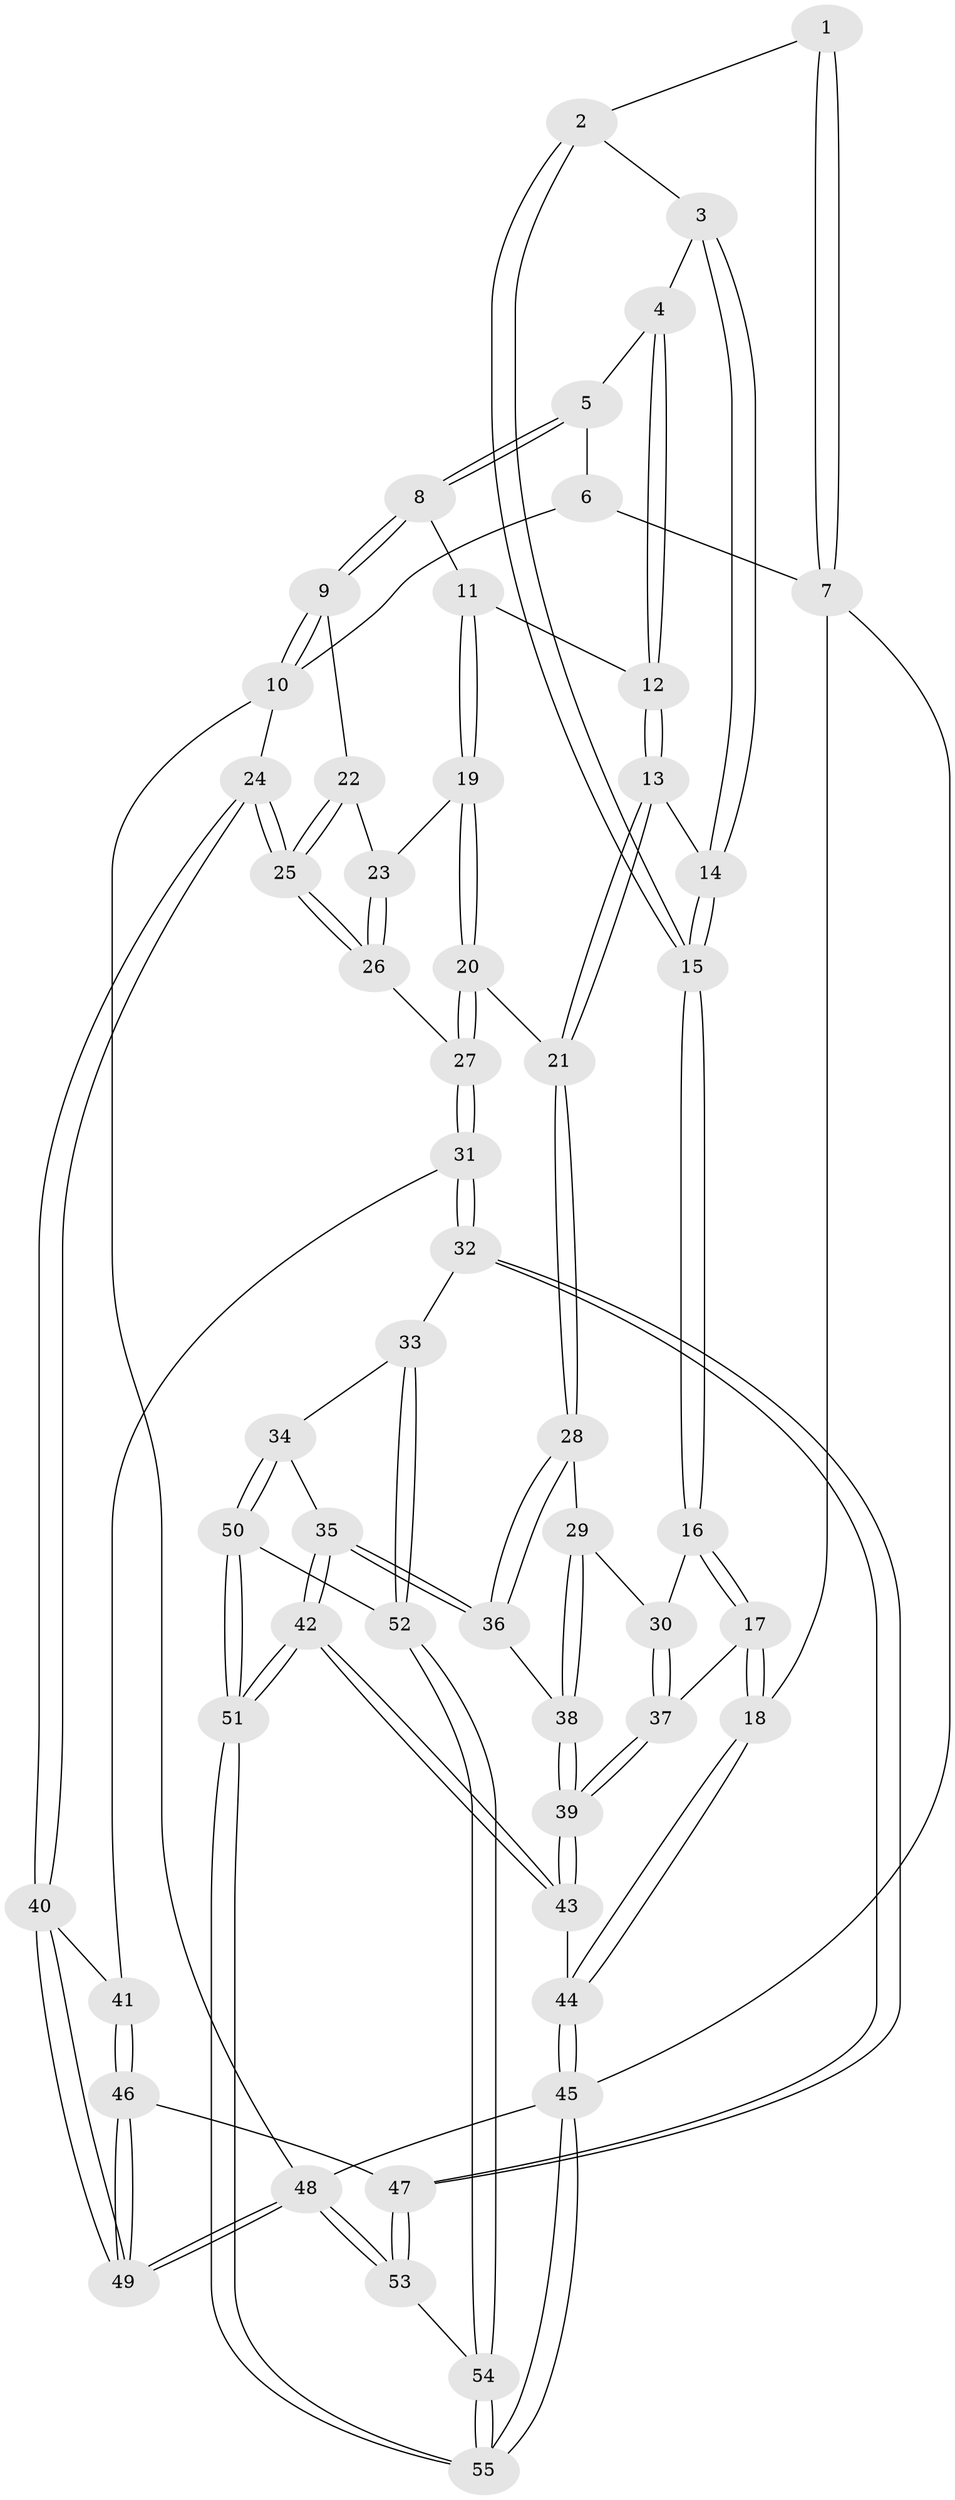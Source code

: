 // coarse degree distribution, {4: 0.36363636363636365, 3: 0.21212121212121213, 5: 0.2727272727272727, 6: 0.15151515151515152}
// Generated by graph-tools (version 1.1) at 2025/24/03/03/25 07:24:33]
// undirected, 55 vertices, 134 edges
graph export_dot {
graph [start="1"]
  node [color=gray90,style=filled];
  1 [pos="+0.23908209170922995+0"];
  2 [pos="+0.3297205156525282+0.12519282194442308"];
  3 [pos="+0.5771871134000446+0.036438849035076916"];
  4 [pos="+0.6220963924530186+0"];
  5 [pos="+0.681942452445731+0"];
  6 [pos="+0.189995997172317+0"];
  7 [pos="+0+0.33996553062509255"];
  8 [pos="+0.945961431655112+0"];
  9 [pos="+1+0"];
  10 [pos="+1+0"];
  11 [pos="+0.7935107609690577+0.205489469554588"];
  12 [pos="+0.686161776133621+0.19378396282912708"];
  13 [pos="+0.608320446167428+0.2876740521089236"];
  14 [pos="+0.5423985469090534+0.23527539967568203"];
  15 [pos="+0.3202237675691917+0.25385762719619565"];
  16 [pos="+0.28639409607760163+0.3104015435232876"];
  17 [pos="+0.2784621555508317+0.31415790280753336"];
  18 [pos="+0.011172878122683987+0.4112453372555672"];
  19 [pos="+0.817949227317232+0.2858495899764635"];
  20 [pos="+0.7581823706453139+0.36827877773831436"];
  21 [pos="+0.6364547592271649+0.36902161901198965"];
  22 [pos="+0.9216683133537061+0.2696184523607859"];
  23 [pos="+0.865134800891894+0.2867351747180592"];
  24 [pos="+1+0.5141024677931387"];
  25 [pos="+1+0.49465728371365636"];
  26 [pos="+0.964688968715298+0.47094802776025085"];
  27 [pos="+0.8357509686759397+0.4816144274356813"];
  28 [pos="+0.5802789299371447+0.4459872687612907"];
  29 [pos="+0.42770447193692124+0.4159071747484773"];
  30 [pos="+0.40834537705697116+0.40617445149354425"];
  31 [pos="+0.740919605931534+0.6569717456633806"];
  32 [pos="+0.7163257537709558+0.6682693686762626"];
  33 [pos="+0.6987738157459528+0.6719224702953519"];
  34 [pos="+0.6920115749664266+0.6692670777239279"];
  35 [pos="+0.6416742020140959+0.6274784760923912"];
  36 [pos="+0.5962966314954804+0.5425935449140488"];
  37 [pos="+0.3556788511293224+0.6017831047845886"];
  38 [pos="+0.4333840544048734+0.5767125089544408"];
  39 [pos="+0.3543594156421467+0.653297955874266"];
  40 [pos="+1+0.559705099465735"];
  41 [pos="+0.8401295457947714+0.6770411024597047"];
  42 [pos="+0.33325172426276783+0.7178627572539815"];
  43 [pos="+0.32832956636340566+0.7043637335699737"];
  44 [pos="+0.007587203368191594+0.44895806822518053"];
  45 [pos="+0+1"];
  46 [pos="+0.9412221792003422+0.8101791667876297"];
  47 [pos="+0.8863350437529515+0.8954456536607899"];
  48 [pos="+1+1"];
  49 [pos="+1+0.6906684887511056"];
  50 [pos="+0.48657295640044834+0.8225004090301198"];
  51 [pos="+0.33420066692303985+0.8637713482072715"];
  52 [pos="+0.6829724650060357+0.8995530896060898"];
  53 [pos="+0.8371944883649723+1"];
  54 [pos="+0.7296630793839144+1"];
  55 [pos="+0.21810182667642475+1"];
  1 -- 2;
  1 -- 7;
  1 -- 7;
  2 -- 3;
  2 -- 15;
  2 -- 15;
  3 -- 4;
  3 -- 14;
  3 -- 14;
  4 -- 5;
  4 -- 12;
  4 -- 12;
  5 -- 6;
  5 -- 8;
  5 -- 8;
  6 -- 7;
  6 -- 10;
  7 -- 18;
  7 -- 45;
  8 -- 9;
  8 -- 9;
  8 -- 11;
  9 -- 10;
  9 -- 10;
  9 -- 22;
  10 -- 24;
  10 -- 48;
  11 -- 12;
  11 -- 19;
  11 -- 19;
  12 -- 13;
  12 -- 13;
  13 -- 14;
  13 -- 21;
  13 -- 21;
  14 -- 15;
  14 -- 15;
  15 -- 16;
  15 -- 16;
  16 -- 17;
  16 -- 17;
  16 -- 30;
  17 -- 18;
  17 -- 18;
  17 -- 37;
  18 -- 44;
  18 -- 44;
  19 -- 20;
  19 -- 20;
  19 -- 23;
  20 -- 21;
  20 -- 27;
  20 -- 27;
  21 -- 28;
  21 -- 28;
  22 -- 23;
  22 -- 25;
  22 -- 25;
  23 -- 26;
  23 -- 26;
  24 -- 25;
  24 -- 25;
  24 -- 40;
  24 -- 40;
  25 -- 26;
  25 -- 26;
  26 -- 27;
  27 -- 31;
  27 -- 31;
  28 -- 29;
  28 -- 36;
  28 -- 36;
  29 -- 30;
  29 -- 38;
  29 -- 38;
  30 -- 37;
  30 -- 37;
  31 -- 32;
  31 -- 32;
  31 -- 41;
  32 -- 33;
  32 -- 47;
  32 -- 47;
  33 -- 34;
  33 -- 52;
  33 -- 52;
  34 -- 35;
  34 -- 50;
  34 -- 50;
  35 -- 36;
  35 -- 36;
  35 -- 42;
  35 -- 42;
  36 -- 38;
  37 -- 39;
  37 -- 39;
  38 -- 39;
  38 -- 39;
  39 -- 43;
  39 -- 43;
  40 -- 41;
  40 -- 49;
  40 -- 49;
  41 -- 46;
  41 -- 46;
  42 -- 43;
  42 -- 43;
  42 -- 51;
  42 -- 51;
  43 -- 44;
  44 -- 45;
  44 -- 45;
  45 -- 55;
  45 -- 55;
  45 -- 48;
  46 -- 47;
  46 -- 49;
  46 -- 49;
  47 -- 53;
  47 -- 53;
  48 -- 49;
  48 -- 49;
  48 -- 53;
  48 -- 53;
  50 -- 51;
  50 -- 51;
  50 -- 52;
  51 -- 55;
  51 -- 55;
  52 -- 54;
  52 -- 54;
  53 -- 54;
  54 -- 55;
  54 -- 55;
}
